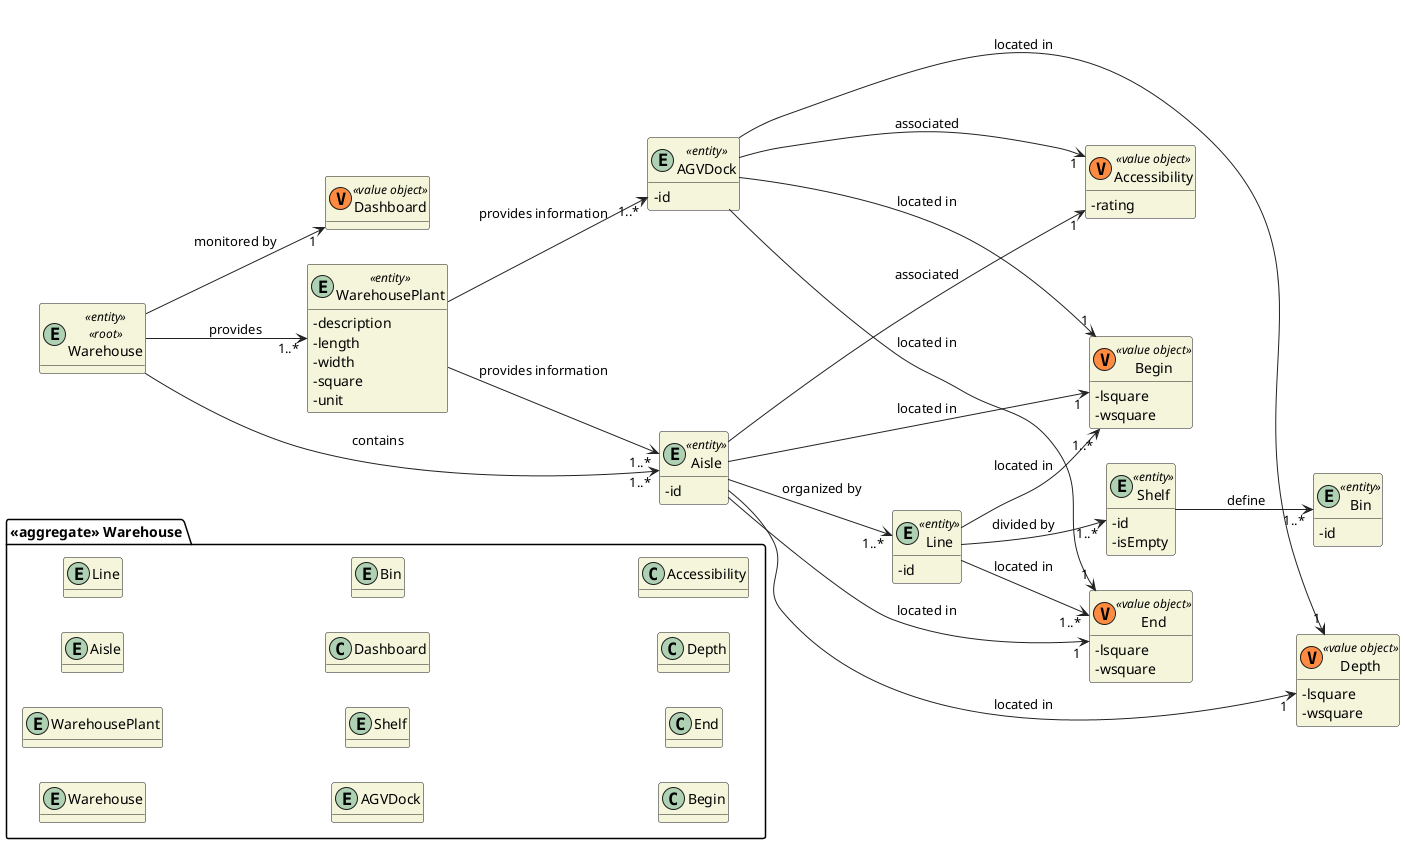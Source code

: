 @startuml

hide methods
left to right direction
skinparam classAttributeIconSize 0
skinparam classBackgroundColor beige
skinparam ArrowColor #222222

package "<<aggregate>> Warehouse" {
    entity Warehouse
    entity WarehousePlant
    entity Aisle
    entity Line
    entity AGVDock
    entity Shelf
    class Dashboard
    entity Bin
    class Begin
    class End
    class Depth
    class Accessibility
}

entity WarehousePlant <<entity>> {
    -description
    -length
    -width
    -square
    -unit
}

entity AGVDock <<entity>> {
    -id
}

entity Warehouse <<entity>> <<root>> {
}

class Dashboard <<(V,#FF8B40) value object>>{}

entity Shelf <<entity>>{
    -id
    -isEmpty
}

entity Bin <<entity>>{
    -id
}

entity Aisle <<entity>>{
    -id
}


class Begin <<(V,#FF8B40) value object>>{
    -lsquare
    -wsquare
}

class End <<(V,#FF8B40) value object>>{
    -lsquare
    -wsquare
}

class Depth <<(V,#FF8B40) value object>>{
    -lsquare
    -wsquare
}

class Accessibility <<(V,#FF8B40) value object>>{
    -rating
}

entity Line <<entity>>{
    -id

}

Warehouse --> "1..*" Aisle : contains

Warehouse --> "1" Dashboard : monitored by

Warehouse --> "1..*" WarehousePlant : provides

WarehousePlant --> "1..*" Aisle : provides information

WarehousePlant --> "1..*" AGVDock : provides information

Aisle --> "1..*" Line : organized by

Aisle --> "1" Begin : located in
Aisle --> "1" End : located in
Aisle ----> "1" Depth : located in
Aisle --> "1" Accessibility : associated

Line --> "1..*" Shelf : divided by

Line --> "1..*" Begin : located in

Line --> "1..*" End : located in

Shelf --> "1..*" Bin : define

AGVDock ---> "1" Begin : located in
AGVDock ---> "1" End : located in
AGVDock ---> "1" Depth : located in
AGVDock ---> "1" Accessibility : associated

@enduml